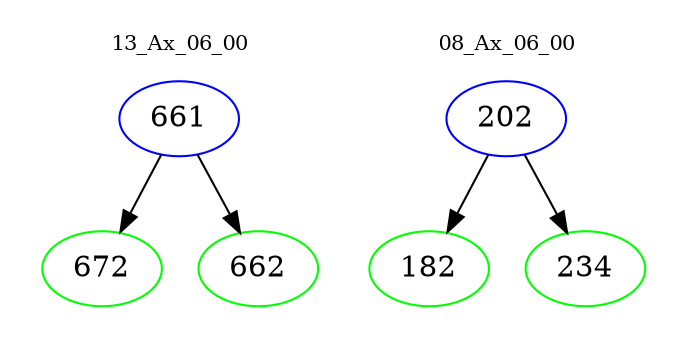 digraph{
subgraph cluster_0 {
color = white
label = "13_Ax_06_00";
fontsize=10;
T0_661 [label="661", color="blue"]
T0_661 -> T0_672 [color="black"]
T0_672 [label="672", color="green"]
T0_661 -> T0_662 [color="black"]
T0_662 [label="662", color="green"]
}
subgraph cluster_1 {
color = white
label = "08_Ax_06_00";
fontsize=10;
T1_202 [label="202", color="blue"]
T1_202 -> T1_182 [color="black"]
T1_182 [label="182", color="green"]
T1_202 -> T1_234 [color="black"]
T1_234 [label="234", color="green"]
}
}
